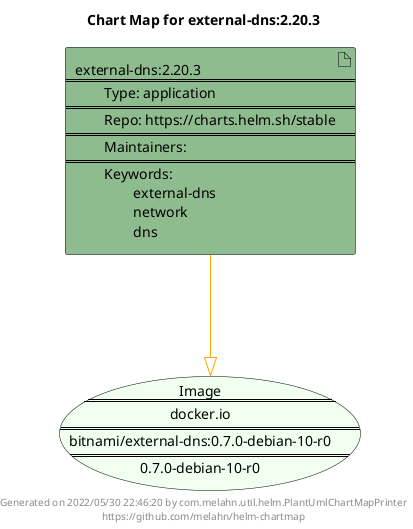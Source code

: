 @startuml
skinparam linetype ortho
skinparam backgroundColor white
skinparam usecaseBorderColor black
skinparam usecaseArrowColor LightSlateGray
skinparam artifactBorderColor black
skinparam artifactArrowColor LightSlateGray

title Chart Map for external-dns:2.20.3

'There is one referenced Helm Chart
artifact "external-dns:2.20.3\n====\n\tType: application\n====\n\tRepo: https://charts.helm.sh/stable\n====\n\tMaintainers: \n====\n\tKeywords: \n\t\texternal-dns\n\t\tnetwork\n\t\tdns" as external_dns_2_20_3 #DarkSeaGreen

'There is one referenced Docker Image
usecase "Image\n====\ndocker.io\n====\nbitnami/external-dns:0.7.0-debian-10-r0\n====\n0.7.0-debian-10-r0" as docker_io_bitnami_external_dns_0_7_0_debian_10_r0 #HoneyDew

'Chart Dependencies
external_dns_2_20_3--[#orange]-|>docker_io_bitnami_external_dns_0_7_0_debian_10_r0

center footer Generated on 2022/05/30 22:46:20 by com.melahn.util.helm.PlantUmlChartMapPrinter\nhttps://github.com/melahn/helm-chartmap
@enduml
